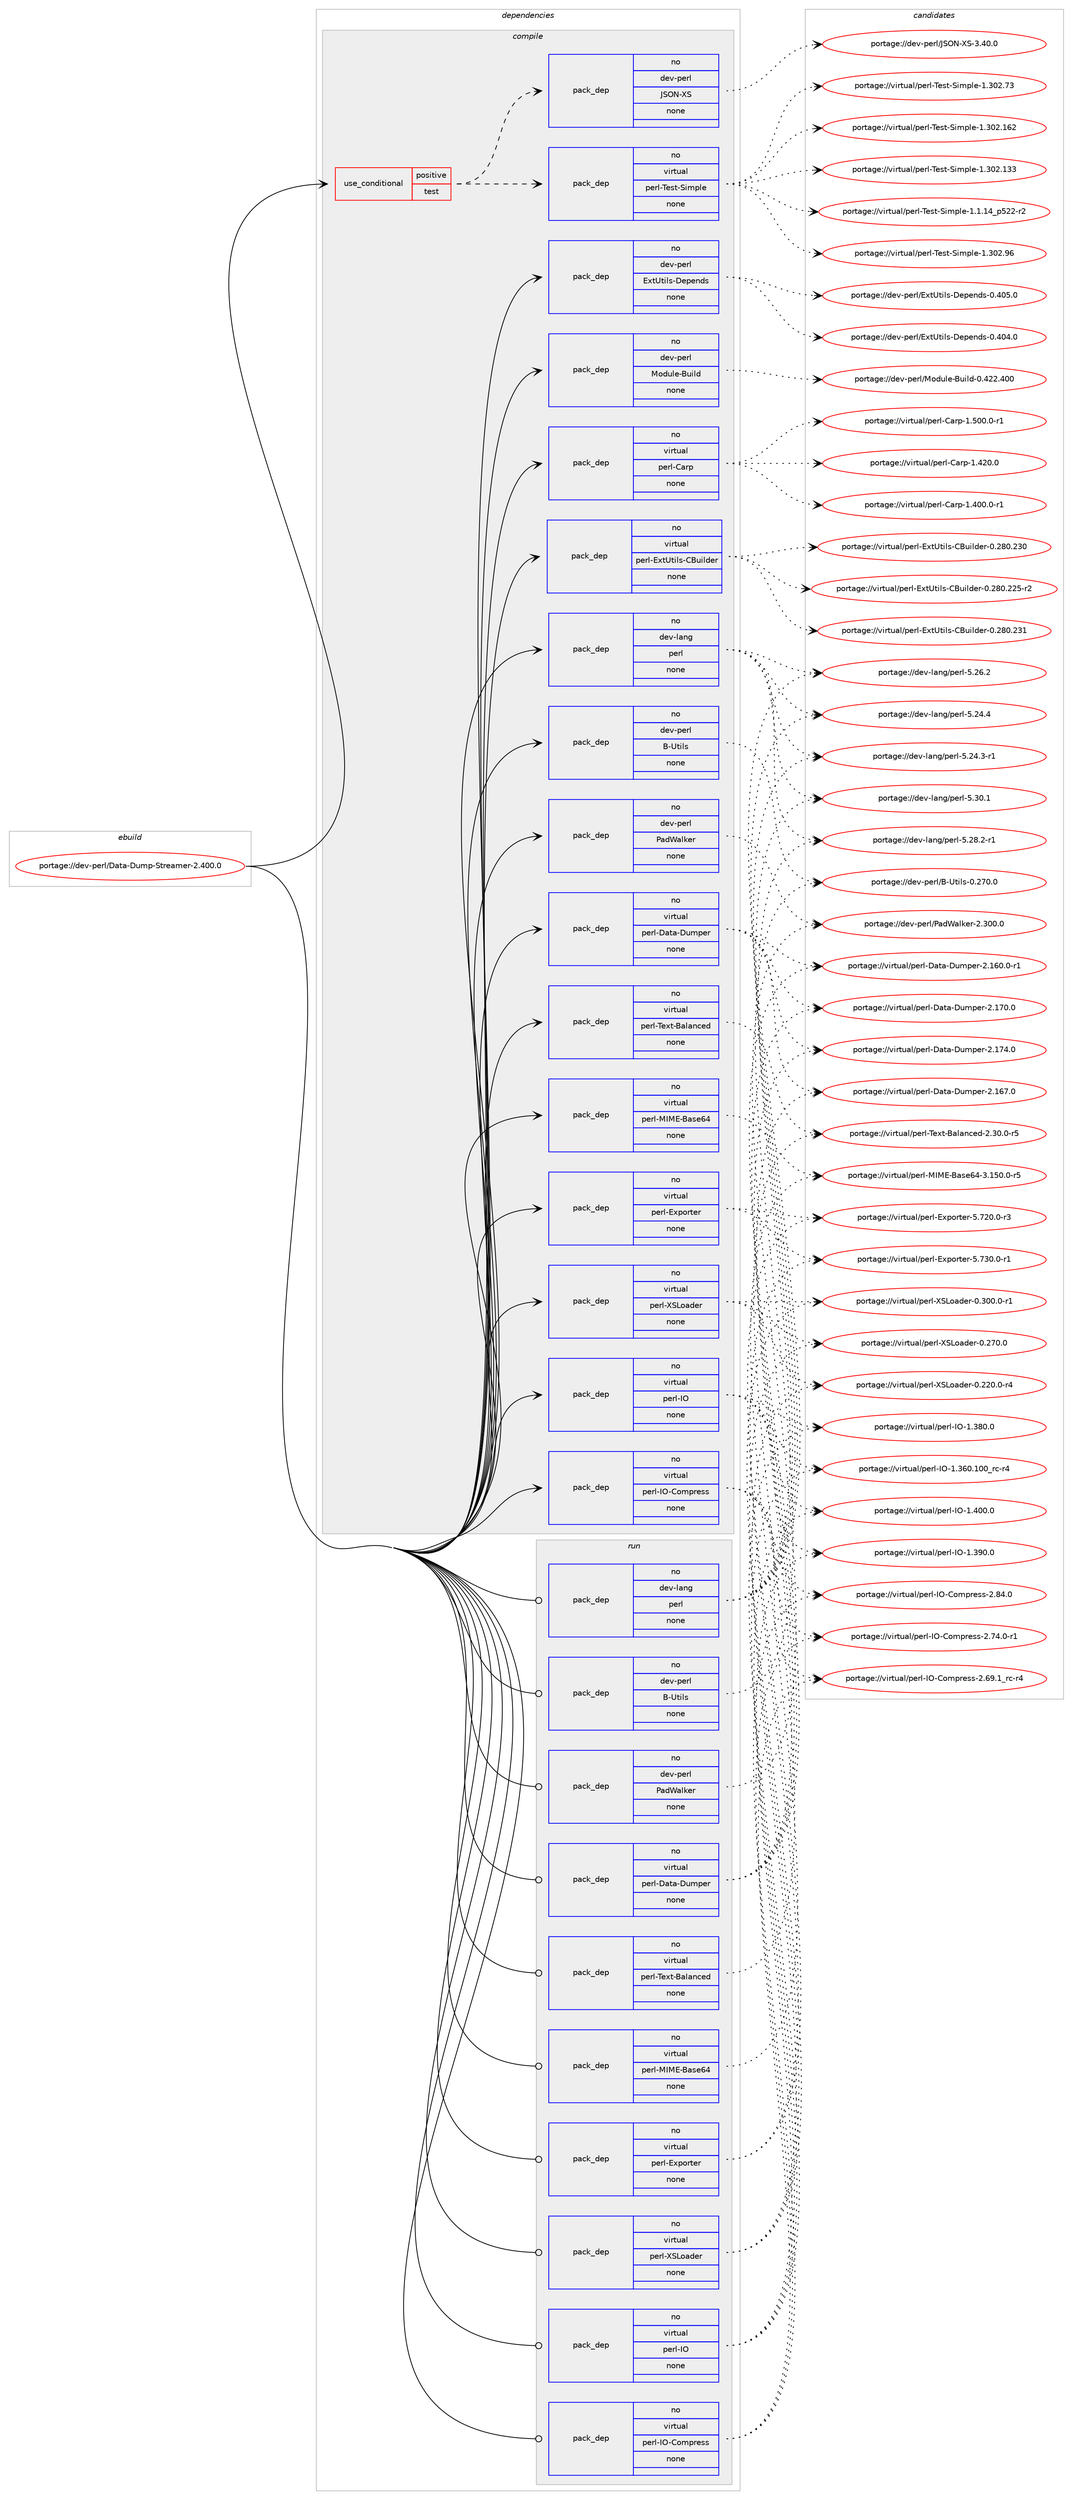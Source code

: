 digraph prolog {

# *************
# Graph options
# *************

newrank=true;
concentrate=true;
compound=true;
graph [rankdir=LR,fontname=Helvetica,fontsize=10,ranksep=1.5];#, ranksep=2.5, nodesep=0.2];
edge  [arrowhead=vee];
node  [fontname=Helvetica,fontsize=10];

# **********
# The ebuild
# **********

subgraph cluster_leftcol {
color=gray;
rank=same;
label=<<i>ebuild</i>>;
id [label="portage://dev-perl/Data-Dump-Streamer-2.400.0", color=red, width=4, href="../dev-perl/Data-Dump-Streamer-2.400.0.svg"];
}

# ****************
# The dependencies
# ****************

subgraph cluster_midcol {
color=gray;
label=<<i>dependencies</i>>;
subgraph cluster_compile {
fillcolor="#eeeeee";
style=filled;
label=<<i>compile</i>>;
subgraph cond122443 {
dependency497126 [label=<<TABLE BORDER="0" CELLBORDER="1" CELLSPACING="0" CELLPADDING="4"><TR><TD ROWSPAN="3" CELLPADDING="10">use_conditional</TD></TR><TR><TD>positive</TD></TR><TR><TD>test</TD></TR></TABLE>>, shape=none, color=red];
subgraph pack369588 {
dependency497127 [label=<<TABLE BORDER="0" CELLBORDER="1" CELLSPACING="0" CELLPADDING="4" WIDTH="220"><TR><TD ROWSPAN="6" CELLPADDING="30">pack_dep</TD></TR><TR><TD WIDTH="110">no</TD></TR><TR><TD>virtual</TD></TR><TR><TD>perl-Test-Simple</TD></TR><TR><TD>none</TD></TR><TR><TD></TD></TR></TABLE>>, shape=none, color=blue];
}
dependency497126:e -> dependency497127:w [weight=20,style="dashed",arrowhead="vee"];
subgraph pack369589 {
dependency497128 [label=<<TABLE BORDER="0" CELLBORDER="1" CELLSPACING="0" CELLPADDING="4" WIDTH="220"><TR><TD ROWSPAN="6" CELLPADDING="30">pack_dep</TD></TR><TR><TD WIDTH="110">no</TD></TR><TR><TD>dev-perl</TD></TR><TR><TD>JSON-XS</TD></TR><TR><TD>none</TD></TR><TR><TD></TD></TR></TABLE>>, shape=none, color=blue];
}
dependency497126:e -> dependency497128:w [weight=20,style="dashed",arrowhead="vee"];
}
id:e -> dependency497126:w [weight=20,style="solid",arrowhead="vee"];
subgraph pack369590 {
dependency497129 [label=<<TABLE BORDER="0" CELLBORDER="1" CELLSPACING="0" CELLPADDING="4" WIDTH="220"><TR><TD ROWSPAN="6" CELLPADDING="30">pack_dep</TD></TR><TR><TD WIDTH="110">no</TD></TR><TR><TD>dev-lang</TD></TR><TR><TD>perl</TD></TR><TR><TD>none</TD></TR><TR><TD></TD></TR></TABLE>>, shape=none, color=blue];
}
id:e -> dependency497129:w [weight=20,style="solid",arrowhead="vee"];
subgraph pack369591 {
dependency497130 [label=<<TABLE BORDER="0" CELLBORDER="1" CELLSPACING="0" CELLPADDING="4" WIDTH="220"><TR><TD ROWSPAN="6" CELLPADDING="30">pack_dep</TD></TR><TR><TD WIDTH="110">no</TD></TR><TR><TD>dev-perl</TD></TR><TR><TD>B-Utils</TD></TR><TR><TD>none</TD></TR><TR><TD></TD></TR></TABLE>>, shape=none, color=blue];
}
id:e -> dependency497130:w [weight=20,style="solid",arrowhead="vee"];
subgraph pack369592 {
dependency497131 [label=<<TABLE BORDER="0" CELLBORDER="1" CELLSPACING="0" CELLPADDING="4" WIDTH="220"><TR><TD ROWSPAN="6" CELLPADDING="30">pack_dep</TD></TR><TR><TD WIDTH="110">no</TD></TR><TR><TD>dev-perl</TD></TR><TR><TD>ExtUtils-Depends</TD></TR><TR><TD>none</TD></TR><TR><TD></TD></TR></TABLE>>, shape=none, color=blue];
}
id:e -> dependency497131:w [weight=20,style="solid",arrowhead="vee"];
subgraph pack369593 {
dependency497132 [label=<<TABLE BORDER="0" CELLBORDER="1" CELLSPACING="0" CELLPADDING="4" WIDTH="220"><TR><TD ROWSPAN="6" CELLPADDING="30">pack_dep</TD></TR><TR><TD WIDTH="110">no</TD></TR><TR><TD>dev-perl</TD></TR><TR><TD>Module-Build</TD></TR><TR><TD>none</TD></TR><TR><TD></TD></TR></TABLE>>, shape=none, color=blue];
}
id:e -> dependency497132:w [weight=20,style="solid",arrowhead="vee"];
subgraph pack369594 {
dependency497133 [label=<<TABLE BORDER="0" CELLBORDER="1" CELLSPACING="0" CELLPADDING="4" WIDTH="220"><TR><TD ROWSPAN="6" CELLPADDING="30">pack_dep</TD></TR><TR><TD WIDTH="110">no</TD></TR><TR><TD>dev-perl</TD></TR><TR><TD>PadWalker</TD></TR><TR><TD>none</TD></TR><TR><TD></TD></TR></TABLE>>, shape=none, color=blue];
}
id:e -> dependency497133:w [weight=20,style="solid",arrowhead="vee"];
subgraph pack369595 {
dependency497134 [label=<<TABLE BORDER="0" CELLBORDER="1" CELLSPACING="0" CELLPADDING="4" WIDTH="220"><TR><TD ROWSPAN="6" CELLPADDING="30">pack_dep</TD></TR><TR><TD WIDTH="110">no</TD></TR><TR><TD>virtual</TD></TR><TR><TD>perl-Carp</TD></TR><TR><TD>none</TD></TR><TR><TD></TD></TR></TABLE>>, shape=none, color=blue];
}
id:e -> dependency497134:w [weight=20,style="solid",arrowhead="vee"];
subgraph pack369596 {
dependency497135 [label=<<TABLE BORDER="0" CELLBORDER="1" CELLSPACING="0" CELLPADDING="4" WIDTH="220"><TR><TD ROWSPAN="6" CELLPADDING="30">pack_dep</TD></TR><TR><TD WIDTH="110">no</TD></TR><TR><TD>virtual</TD></TR><TR><TD>perl-Data-Dumper</TD></TR><TR><TD>none</TD></TR><TR><TD></TD></TR></TABLE>>, shape=none, color=blue];
}
id:e -> dependency497135:w [weight=20,style="solid",arrowhead="vee"];
subgraph pack369597 {
dependency497136 [label=<<TABLE BORDER="0" CELLBORDER="1" CELLSPACING="0" CELLPADDING="4" WIDTH="220"><TR><TD ROWSPAN="6" CELLPADDING="30">pack_dep</TD></TR><TR><TD WIDTH="110">no</TD></TR><TR><TD>virtual</TD></TR><TR><TD>perl-Exporter</TD></TR><TR><TD>none</TD></TR><TR><TD></TD></TR></TABLE>>, shape=none, color=blue];
}
id:e -> dependency497136:w [weight=20,style="solid",arrowhead="vee"];
subgraph pack369598 {
dependency497137 [label=<<TABLE BORDER="0" CELLBORDER="1" CELLSPACING="0" CELLPADDING="4" WIDTH="220"><TR><TD ROWSPAN="6" CELLPADDING="30">pack_dep</TD></TR><TR><TD WIDTH="110">no</TD></TR><TR><TD>virtual</TD></TR><TR><TD>perl-ExtUtils-CBuilder</TD></TR><TR><TD>none</TD></TR><TR><TD></TD></TR></TABLE>>, shape=none, color=blue];
}
id:e -> dependency497137:w [weight=20,style="solid",arrowhead="vee"];
subgraph pack369599 {
dependency497138 [label=<<TABLE BORDER="0" CELLBORDER="1" CELLSPACING="0" CELLPADDING="4" WIDTH="220"><TR><TD ROWSPAN="6" CELLPADDING="30">pack_dep</TD></TR><TR><TD WIDTH="110">no</TD></TR><TR><TD>virtual</TD></TR><TR><TD>perl-IO</TD></TR><TR><TD>none</TD></TR><TR><TD></TD></TR></TABLE>>, shape=none, color=blue];
}
id:e -> dependency497138:w [weight=20,style="solid",arrowhead="vee"];
subgraph pack369600 {
dependency497139 [label=<<TABLE BORDER="0" CELLBORDER="1" CELLSPACING="0" CELLPADDING="4" WIDTH="220"><TR><TD ROWSPAN="6" CELLPADDING="30">pack_dep</TD></TR><TR><TD WIDTH="110">no</TD></TR><TR><TD>virtual</TD></TR><TR><TD>perl-IO-Compress</TD></TR><TR><TD>none</TD></TR><TR><TD></TD></TR></TABLE>>, shape=none, color=blue];
}
id:e -> dependency497139:w [weight=20,style="solid",arrowhead="vee"];
subgraph pack369601 {
dependency497140 [label=<<TABLE BORDER="0" CELLBORDER="1" CELLSPACING="0" CELLPADDING="4" WIDTH="220"><TR><TD ROWSPAN="6" CELLPADDING="30">pack_dep</TD></TR><TR><TD WIDTH="110">no</TD></TR><TR><TD>virtual</TD></TR><TR><TD>perl-MIME-Base64</TD></TR><TR><TD>none</TD></TR><TR><TD></TD></TR></TABLE>>, shape=none, color=blue];
}
id:e -> dependency497140:w [weight=20,style="solid",arrowhead="vee"];
subgraph pack369602 {
dependency497141 [label=<<TABLE BORDER="0" CELLBORDER="1" CELLSPACING="0" CELLPADDING="4" WIDTH="220"><TR><TD ROWSPAN="6" CELLPADDING="30">pack_dep</TD></TR><TR><TD WIDTH="110">no</TD></TR><TR><TD>virtual</TD></TR><TR><TD>perl-Text-Balanced</TD></TR><TR><TD>none</TD></TR><TR><TD></TD></TR></TABLE>>, shape=none, color=blue];
}
id:e -> dependency497141:w [weight=20,style="solid",arrowhead="vee"];
subgraph pack369603 {
dependency497142 [label=<<TABLE BORDER="0" CELLBORDER="1" CELLSPACING="0" CELLPADDING="4" WIDTH="220"><TR><TD ROWSPAN="6" CELLPADDING="30">pack_dep</TD></TR><TR><TD WIDTH="110">no</TD></TR><TR><TD>virtual</TD></TR><TR><TD>perl-XSLoader</TD></TR><TR><TD>none</TD></TR><TR><TD></TD></TR></TABLE>>, shape=none, color=blue];
}
id:e -> dependency497142:w [weight=20,style="solid",arrowhead="vee"];
}
subgraph cluster_compileandrun {
fillcolor="#eeeeee";
style=filled;
label=<<i>compile and run</i>>;
}
subgraph cluster_run {
fillcolor="#eeeeee";
style=filled;
label=<<i>run</i>>;
subgraph pack369604 {
dependency497143 [label=<<TABLE BORDER="0" CELLBORDER="1" CELLSPACING="0" CELLPADDING="4" WIDTH="220"><TR><TD ROWSPAN="6" CELLPADDING="30">pack_dep</TD></TR><TR><TD WIDTH="110">no</TD></TR><TR><TD>dev-lang</TD></TR><TR><TD>perl</TD></TR><TR><TD>none</TD></TR><TR><TD></TD></TR></TABLE>>, shape=none, color=blue];
}
id:e -> dependency497143:w [weight=20,style="solid",arrowhead="odot"];
subgraph pack369605 {
dependency497144 [label=<<TABLE BORDER="0" CELLBORDER="1" CELLSPACING="0" CELLPADDING="4" WIDTH="220"><TR><TD ROWSPAN="6" CELLPADDING="30">pack_dep</TD></TR><TR><TD WIDTH="110">no</TD></TR><TR><TD>dev-perl</TD></TR><TR><TD>B-Utils</TD></TR><TR><TD>none</TD></TR><TR><TD></TD></TR></TABLE>>, shape=none, color=blue];
}
id:e -> dependency497144:w [weight=20,style="solid",arrowhead="odot"];
subgraph pack369606 {
dependency497145 [label=<<TABLE BORDER="0" CELLBORDER="1" CELLSPACING="0" CELLPADDING="4" WIDTH="220"><TR><TD ROWSPAN="6" CELLPADDING="30">pack_dep</TD></TR><TR><TD WIDTH="110">no</TD></TR><TR><TD>dev-perl</TD></TR><TR><TD>PadWalker</TD></TR><TR><TD>none</TD></TR><TR><TD></TD></TR></TABLE>>, shape=none, color=blue];
}
id:e -> dependency497145:w [weight=20,style="solid",arrowhead="odot"];
subgraph pack369607 {
dependency497146 [label=<<TABLE BORDER="0" CELLBORDER="1" CELLSPACING="0" CELLPADDING="4" WIDTH="220"><TR><TD ROWSPAN="6" CELLPADDING="30">pack_dep</TD></TR><TR><TD WIDTH="110">no</TD></TR><TR><TD>virtual</TD></TR><TR><TD>perl-Data-Dumper</TD></TR><TR><TD>none</TD></TR><TR><TD></TD></TR></TABLE>>, shape=none, color=blue];
}
id:e -> dependency497146:w [weight=20,style="solid",arrowhead="odot"];
subgraph pack369608 {
dependency497147 [label=<<TABLE BORDER="0" CELLBORDER="1" CELLSPACING="0" CELLPADDING="4" WIDTH="220"><TR><TD ROWSPAN="6" CELLPADDING="30">pack_dep</TD></TR><TR><TD WIDTH="110">no</TD></TR><TR><TD>virtual</TD></TR><TR><TD>perl-Exporter</TD></TR><TR><TD>none</TD></TR><TR><TD></TD></TR></TABLE>>, shape=none, color=blue];
}
id:e -> dependency497147:w [weight=20,style="solid",arrowhead="odot"];
subgraph pack369609 {
dependency497148 [label=<<TABLE BORDER="0" CELLBORDER="1" CELLSPACING="0" CELLPADDING="4" WIDTH="220"><TR><TD ROWSPAN="6" CELLPADDING="30">pack_dep</TD></TR><TR><TD WIDTH="110">no</TD></TR><TR><TD>virtual</TD></TR><TR><TD>perl-IO</TD></TR><TR><TD>none</TD></TR><TR><TD></TD></TR></TABLE>>, shape=none, color=blue];
}
id:e -> dependency497148:w [weight=20,style="solid",arrowhead="odot"];
subgraph pack369610 {
dependency497149 [label=<<TABLE BORDER="0" CELLBORDER="1" CELLSPACING="0" CELLPADDING="4" WIDTH="220"><TR><TD ROWSPAN="6" CELLPADDING="30">pack_dep</TD></TR><TR><TD WIDTH="110">no</TD></TR><TR><TD>virtual</TD></TR><TR><TD>perl-IO-Compress</TD></TR><TR><TD>none</TD></TR><TR><TD></TD></TR></TABLE>>, shape=none, color=blue];
}
id:e -> dependency497149:w [weight=20,style="solid",arrowhead="odot"];
subgraph pack369611 {
dependency497150 [label=<<TABLE BORDER="0" CELLBORDER="1" CELLSPACING="0" CELLPADDING="4" WIDTH="220"><TR><TD ROWSPAN="6" CELLPADDING="30">pack_dep</TD></TR><TR><TD WIDTH="110">no</TD></TR><TR><TD>virtual</TD></TR><TR><TD>perl-MIME-Base64</TD></TR><TR><TD>none</TD></TR><TR><TD></TD></TR></TABLE>>, shape=none, color=blue];
}
id:e -> dependency497150:w [weight=20,style="solid",arrowhead="odot"];
subgraph pack369612 {
dependency497151 [label=<<TABLE BORDER="0" CELLBORDER="1" CELLSPACING="0" CELLPADDING="4" WIDTH="220"><TR><TD ROWSPAN="6" CELLPADDING="30">pack_dep</TD></TR><TR><TD WIDTH="110">no</TD></TR><TR><TD>virtual</TD></TR><TR><TD>perl-Text-Balanced</TD></TR><TR><TD>none</TD></TR><TR><TD></TD></TR></TABLE>>, shape=none, color=blue];
}
id:e -> dependency497151:w [weight=20,style="solid",arrowhead="odot"];
subgraph pack369613 {
dependency497152 [label=<<TABLE BORDER="0" CELLBORDER="1" CELLSPACING="0" CELLPADDING="4" WIDTH="220"><TR><TD ROWSPAN="6" CELLPADDING="30">pack_dep</TD></TR><TR><TD WIDTH="110">no</TD></TR><TR><TD>virtual</TD></TR><TR><TD>perl-XSLoader</TD></TR><TR><TD>none</TD></TR><TR><TD></TD></TR></TABLE>>, shape=none, color=blue];
}
id:e -> dependency497152:w [weight=20,style="solid",arrowhead="odot"];
}
}

# **************
# The candidates
# **************

subgraph cluster_choices {
rank=same;
color=gray;
label=<<i>candidates</i>>;

subgraph choice369588 {
color=black;
nodesep=1;
choice118105114116117971084711210111410845841011151164583105109112108101454946514850465754 [label="portage://virtual/perl-Test-Simple-1.302.96", color=red, width=4,href="../virtual/perl-Test-Simple-1.302.96.svg"];
choice118105114116117971084711210111410845841011151164583105109112108101454946514850465551 [label="portage://virtual/perl-Test-Simple-1.302.73", color=red, width=4,href="../virtual/perl-Test-Simple-1.302.73.svg"];
choice11810511411611797108471121011141084584101115116458310510911210810145494651485046495450 [label="portage://virtual/perl-Test-Simple-1.302.162", color=red, width=4,href="../virtual/perl-Test-Simple-1.302.162.svg"];
choice11810511411611797108471121011141084584101115116458310510911210810145494651485046495151 [label="portage://virtual/perl-Test-Simple-1.302.133", color=red, width=4,href="../virtual/perl-Test-Simple-1.302.133.svg"];
choice11810511411611797108471121011141084584101115116458310510911210810145494649464952951125350504511450 [label="portage://virtual/perl-Test-Simple-1.1.14_p522-r2", color=red, width=4,href="../virtual/perl-Test-Simple-1.1.14_p522-r2.svg"];
dependency497127:e -> choice118105114116117971084711210111410845841011151164583105109112108101454946514850465754:w [style=dotted,weight="100"];
dependency497127:e -> choice118105114116117971084711210111410845841011151164583105109112108101454946514850465551:w [style=dotted,weight="100"];
dependency497127:e -> choice11810511411611797108471121011141084584101115116458310510911210810145494651485046495450:w [style=dotted,weight="100"];
dependency497127:e -> choice11810511411611797108471121011141084584101115116458310510911210810145494651485046495151:w [style=dotted,weight="100"];
dependency497127:e -> choice11810511411611797108471121011141084584101115116458310510911210810145494649464952951125350504511450:w [style=dotted,weight="100"];
}
subgraph choice369589 {
color=black;
nodesep=1;
choice10010111845112101114108477483797845888345514652484648 [label="portage://dev-perl/JSON-XS-3.40.0", color=red, width=4,href="../dev-perl/JSON-XS-3.40.0.svg"];
dependency497128:e -> choice10010111845112101114108477483797845888345514652484648:w [style=dotted,weight="100"];
}
subgraph choice369590 {
color=black;
nodesep=1;
choice10010111845108971101034711210111410845534651484649 [label="portage://dev-lang/perl-5.30.1", color=red, width=4,href="../dev-lang/perl-5.30.1.svg"];
choice100101118451089711010347112101114108455346505646504511449 [label="portage://dev-lang/perl-5.28.2-r1", color=red, width=4,href="../dev-lang/perl-5.28.2-r1.svg"];
choice10010111845108971101034711210111410845534650544650 [label="portage://dev-lang/perl-5.26.2", color=red, width=4,href="../dev-lang/perl-5.26.2.svg"];
choice10010111845108971101034711210111410845534650524652 [label="portage://dev-lang/perl-5.24.4", color=red, width=4,href="../dev-lang/perl-5.24.4.svg"];
choice100101118451089711010347112101114108455346505246514511449 [label="portage://dev-lang/perl-5.24.3-r1", color=red, width=4,href="../dev-lang/perl-5.24.3-r1.svg"];
dependency497129:e -> choice10010111845108971101034711210111410845534651484649:w [style=dotted,weight="100"];
dependency497129:e -> choice100101118451089711010347112101114108455346505646504511449:w [style=dotted,weight="100"];
dependency497129:e -> choice10010111845108971101034711210111410845534650544650:w [style=dotted,weight="100"];
dependency497129:e -> choice10010111845108971101034711210111410845534650524652:w [style=dotted,weight="100"];
dependency497129:e -> choice100101118451089711010347112101114108455346505246514511449:w [style=dotted,weight="100"];
}
subgraph choice369591 {
color=black;
nodesep=1;
choice10010111845112101114108476645851161051081154548465055484648 [label="portage://dev-perl/B-Utils-0.270.0", color=red, width=4,href="../dev-perl/B-Utils-0.270.0.svg"];
dependency497130:e -> choice10010111845112101114108476645851161051081154548465055484648:w [style=dotted,weight="100"];
}
subgraph choice369592 {
color=black;
nodesep=1;
choice1001011184511210111410847691201168511610510811545681011121011101001154548465248534648 [label="portage://dev-perl/ExtUtils-Depends-0.405.0", color=red, width=4,href="../dev-perl/ExtUtils-Depends-0.405.0.svg"];
choice1001011184511210111410847691201168511610510811545681011121011101001154548465248524648 [label="portage://dev-perl/ExtUtils-Depends-0.404.0", color=red, width=4,href="../dev-perl/ExtUtils-Depends-0.404.0.svg"];
dependency497131:e -> choice1001011184511210111410847691201168511610510811545681011121011101001154548465248534648:w [style=dotted,weight="100"];
dependency497131:e -> choice1001011184511210111410847691201168511610510811545681011121011101001154548465248524648:w [style=dotted,weight="100"];
}
subgraph choice369593 {
color=black;
nodesep=1;
choice100101118451121011141084777111100117108101456611710510810045484652505046524848 [label="portage://dev-perl/Module-Build-0.422.400", color=red, width=4,href="../dev-perl/Module-Build-0.422.400.svg"];
dependency497132:e -> choice100101118451121011141084777111100117108101456611710510810045484652505046524848:w [style=dotted,weight="100"];
}
subgraph choice369594 {
color=black;
nodesep=1;
choice1001011184511210111410847809710087971081071011144550465148484648 [label="portage://dev-perl/PadWalker-2.300.0", color=red, width=4,href="../dev-perl/PadWalker-2.300.0.svg"];
dependency497133:e -> choice1001011184511210111410847809710087971081071011144550465148484648:w [style=dotted,weight="100"];
}
subgraph choice369595 {
color=black;
nodesep=1;
choice118105114116117971084711210111410845679711411245494653484846484511449 [label="portage://virtual/perl-Carp-1.500.0-r1", color=red, width=4,href="../virtual/perl-Carp-1.500.0-r1.svg"];
choice11810511411611797108471121011141084567971141124549465250484648 [label="portage://virtual/perl-Carp-1.420.0", color=red, width=4,href="../virtual/perl-Carp-1.420.0.svg"];
choice118105114116117971084711210111410845679711411245494652484846484511449 [label="portage://virtual/perl-Carp-1.400.0-r1", color=red, width=4,href="../virtual/perl-Carp-1.400.0-r1.svg"];
dependency497134:e -> choice118105114116117971084711210111410845679711411245494653484846484511449:w [style=dotted,weight="100"];
dependency497134:e -> choice11810511411611797108471121011141084567971141124549465250484648:w [style=dotted,weight="100"];
dependency497134:e -> choice118105114116117971084711210111410845679711411245494652484846484511449:w [style=dotted,weight="100"];
}
subgraph choice369596 {
color=black;
nodesep=1;
choice11810511411611797108471121011141084568971169745681171091121011144550464955524648 [label="portage://virtual/perl-Data-Dumper-2.174.0", color=red, width=4,href="../virtual/perl-Data-Dumper-2.174.0.svg"];
choice11810511411611797108471121011141084568971169745681171091121011144550464955484648 [label="portage://virtual/perl-Data-Dumper-2.170.0", color=red, width=4,href="../virtual/perl-Data-Dumper-2.170.0.svg"];
choice11810511411611797108471121011141084568971169745681171091121011144550464954554648 [label="portage://virtual/perl-Data-Dumper-2.167.0", color=red, width=4,href="../virtual/perl-Data-Dumper-2.167.0.svg"];
choice118105114116117971084711210111410845689711697456811710911210111445504649544846484511449 [label="portage://virtual/perl-Data-Dumper-2.160.0-r1", color=red, width=4,href="../virtual/perl-Data-Dumper-2.160.0-r1.svg"];
dependency497135:e -> choice11810511411611797108471121011141084568971169745681171091121011144550464955524648:w [style=dotted,weight="100"];
dependency497135:e -> choice11810511411611797108471121011141084568971169745681171091121011144550464955484648:w [style=dotted,weight="100"];
dependency497135:e -> choice11810511411611797108471121011141084568971169745681171091121011144550464954554648:w [style=dotted,weight="100"];
dependency497135:e -> choice118105114116117971084711210111410845689711697456811710911210111445504649544846484511449:w [style=dotted,weight="100"];
}
subgraph choice369597 {
color=black;
nodesep=1;
choice1181051141161179710847112101114108456912011211111411610111445534655514846484511449 [label="portage://virtual/perl-Exporter-5.730.0-r1", color=red, width=4,href="../virtual/perl-Exporter-5.730.0-r1.svg"];
choice1181051141161179710847112101114108456912011211111411610111445534655504846484511451 [label="portage://virtual/perl-Exporter-5.720.0-r3", color=red, width=4,href="../virtual/perl-Exporter-5.720.0-r3.svg"];
dependency497136:e -> choice1181051141161179710847112101114108456912011211111411610111445534655514846484511449:w [style=dotted,weight="100"];
dependency497136:e -> choice1181051141161179710847112101114108456912011211111411610111445534655504846484511451:w [style=dotted,weight="100"];
}
subgraph choice369598 {
color=black;
nodesep=1;
choice118105114116117971084711210111410845691201168511610510811545676611710510810010111445484650564846505149 [label="portage://virtual/perl-ExtUtils-CBuilder-0.280.231", color=red, width=4,href="../virtual/perl-ExtUtils-CBuilder-0.280.231.svg"];
choice118105114116117971084711210111410845691201168511610510811545676611710510810010111445484650564846505148 [label="portage://virtual/perl-ExtUtils-CBuilder-0.280.230", color=red, width=4,href="../virtual/perl-ExtUtils-CBuilder-0.280.230.svg"];
choice1181051141161179710847112101114108456912011685116105108115456766117105108100101114454846505648465050534511450 [label="portage://virtual/perl-ExtUtils-CBuilder-0.280.225-r2", color=red, width=4,href="../virtual/perl-ExtUtils-CBuilder-0.280.225-r2.svg"];
dependency497137:e -> choice118105114116117971084711210111410845691201168511610510811545676611710510810010111445484650564846505149:w [style=dotted,weight="100"];
dependency497137:e -> choice118105114116117971084711210111410845691201168511610510811545676611710510810010111445484650564846505148:w [style=dotted,weight="100"];
dependency497137:e -> choice1181051141161179710847112101114108456912011685116105108115456766117105108100101114454846505648465050534511450:w [style=dotted,weight="100"];
}
subgraph choice369599 {
color=black;
nodesep=1;
choice11810511411611797108471121011141084573794549465248484648 [label="portage://virtual/perl-IO-1.400.0", color=red, width=4,href="../virtual/perl-IO-1.400.0.svg"];
choice11810511411611797108471121011141084573794549465157484648 [label="portage://virtual/perl-IO-1.390.0", color=red, width=4,href="../virtual/perl-IO-1.390.0.svg"];
choice11810511411611797108471121011141084573794549465156484648 [label="portage://virtual/perl-IO-1.380.0", color=red, width=4,href="../virtual/perl-IO-1.380.0.svg"];
choice11810511411611797108471121011141084573794549465154484649484895114994511452 [label="portage://virtual/perl-IO-1.360.100_rc-r4", color=red, width=4,href="../virtual/perl-IO-1.360.100_rc-r4.svg"];
dependency497138:e -> choice11810511411611797108471121011141084573794549465248484648:w [style=dotted,weight="100"];
dependency497138:e -> choice11810511411611797108471121011141084573794549465157484648:w [style=dotted,weight="100"];
dependency497138:e -> choice11810511411611797108471121011141084573794549465156484648:w [style=dotted,weight="100"];
dependency497138:e -> choice11810511411611797108471121011141084573794549465154484649484895114994511452:w [style=dotted,weight="100"];
}
subgraph choice369600 {
color=black;
nodesep=1;
choice1181051141161179710847112101114108457379456711110911211410111511545504656524648 [label="portage://virtual/perl-IO-Compress-2.84.0", color=red, width=4,href="../virtual/perl-IO-Compress-2.84.0.svg"];
choice11810511411611797108471121011141084573794567111109112114101115115455046555246484511449 [label="portage://virtual/perl-IO-Compress-2.74.0-r1", color=red, width=4,href="../virtual/perl-IO-Compress-2.74.0-r1.svg"];
choice118105114116117971084711210111410845737945671111091121141011151154550465457464995114994511452 [label="portage://virtual/perl-IO-Compress-2.69.1_rc-r4", color=red, width=4,href="../virtual/perl-IO-Compress-2.69.1_rc-r4.svg"];
dependency497139:e -> choice1181051141161179710847112101114108457379456711110911211410111511545504656524648:w [style=dotted,weight="100"];
dependency497139:e -> choice11810511411611797108471121011141084573794567111109112114101115115455046555246484511449:w [style=dotted,weight="100"];
dependency497139:e -> choice118105114116117971084711210111410845737945671111091121141011151154550465457464995114994511452:w [style=dotted,weight="100"];
}
subgraph choice369601 {
color=black;
nodesep=1;
choice11810511411611797108471121011141084577737769456697115101545245514649534846484511453 [label="portage://virtual/perl-MIME-Base64-3.150.0-r5", color=red, width=4,href="../virtual/perl-MIME-Base64-3.150.0-r5.svg"];
dependency497140:e -> choice11810511411611797108471121011141084577737769456697115101545245514649534846484511453:w [style=dotted,weight="100"];
}
subgraph choice369602 {
color=black;
nodesep=1;
choice118105114116117971084711210111410845841011201164566971089711099101100455046514846484511453 [label="portage://virtual/perl-Text-Balanced-2.30.0-r5", color=red, width=4,href="../virtual/perl-Text-Balanced-2.30.0-r5.svg"];
dependency497141:e -> choice118105114116117971084711210111410845841011201164566971089711099101100455046514846484511453:w [style=dotted,weight="100"];
}
subgraph choice369603 {
color=black;
nodesep=1;
choice1181051141161179710847112101114108458883761119710010111445484651484846484511449 [label="portage://virtual/perl-XSLoader-0.300.0-r1", color=red, width=4,href="../virtual/perl-XSLoader-0.300.0-r1.svg"];
choice118105114116117971084711210111410845888376111971001011144548465055484648 [label="portage://virtual/perl-XSLoader-0.270.0", color=red, width=4,href="../virtual/perl-XSLoader-0.270.0.svg"];
choice1181051141161179710847112101114108458883761119710010111445484650504846484511452 [label="portage://virtual/perl-XSLoader-0.220.0-r4", color=red, width=4,href="../virtual/perl-XSLoader-0.220.0-r4.svg"];
dependency497142:e -> choice1181051141161179710847112101114108458883761119710010111445484651484846484511449:w [style=dotted,weight="100"];
dependency497142:e -> choice118105114116117971084711210111410845888376111971001011144548465055484648:w [style=dotted,weight="100"];
dependency497142:e -> choice1181051141161179710847112101114108458883761119710010111445484650504846484511452:w [style=dotted,weight="100"];
}
subgraph choice369604 {
color=black;
nodesep=1;
choice10010111845108971101034711210111410845534651484649 [label="portage://dev-lang/perl-5.30.1", color=red, width=4,href="../dev-lang/perl-5.30.1.svg"];
choice100101118451089711010347112101114108455346505646504511449 [label="portage://dev-lang/perl-5.28.2-r1", color=red, width=4,href="../dev-lang/perl-5.28.2-r1.svg"];
choice10010111845108971101034711210111410845534650544650 [label="portage://dev-lang/perl-5.26.2", color=red, width=4,href="../dev-lang/perl-5.26.2.svg"];
choice10010111845108971101034711210111410845534650524652 [label="portage://dev-lang/perl-5.24.4", color=red, width=4,href="../dev-lang/perl-5.24.4.svg"];
choice100101118451089711010347112101114108455346505246514511449 [label="portage://dev-lang/perl-5.24.3-r1", color=red, width=4,href="../dev-lang/perl-5.24.3-r1.svg"];
dependency497143:e -> choice10010111845108971101034711210111410845534651484649:w [style=dotted,weight="100"];
dependency497143:e -> choice100101118451089711010347112101114108455346505646504511449:w [style=dotted,weight="100"];
dependency497143:e -> choice10010111845108971101034711210111410845534650544650:w [style=dotted,weight="100"];
dependency497143:e -> choice10010111845108971101034711210111410845534650524652:w [style=dotted,weight="100"];
dependency497143:e -> choice100101118451089711010347112101114108455346505246514511449:w [style=dotted,weight="100"];
}
subgraph choice369605 {
color=black;
nodesep=1;
choice10010111845112101114108476645851161051081154548465055484648 [label="portage://dev-perl/B-Utils-0.270.0", color=red, width=4,href="../dev-perl/B-Utils-0.270.0.svg"];
dependency497144:e -> choice10010111845112101114108476645851161051081154548465055484648:w [style=dotted,weight="100"];
}
subgraph choice369606 {
color=black;
nodesep=1;
choice1001011184511210111410847809710087971081071011144550465148484648 [label="portage://dev-perl/PadWalker-2.300.0", color=red, width=4,href="../dev-perl/PadWalker-2.300.0.svg"];
dependency497145:e -> choice1001011184511210111410847809710087971081071011144550465148484648:w [style=dotted,weight="100"];
}
subgraph choice369607 {
color=black;
nodesep=1;
choice11810511411611797108471121011141084568971169745681171091121011144550464955524648 [label="portage://virtual/perl-Data-Dumper-2.174.0", color=red, width=4,href="../virtual/perl-Data-Dumper-2.174.0.svg"];
choice11810511411611797108471121011141084568971169745681171091121011144550464955484648 [label="portage://virtual/perl-Data-Dumper-2.170.0", color=red, width=4,href="../virtual/perl-Data-Dumper-2.170.0.svg"];
choice11810511411611797108471121011141084568971169745681171091121011144550464954554648 [label="portage://virtual/perl-Data-Dumper-2.167.0", color=red, width=4,href="../virtual/perl-Data-Dumper-2.167.0.svg"];
choice118105114116117971084711210111410845689711697456811710911210111445504649544846484511449 [label="portage://virtual/perl-Data-Dumper-2.160.0-r1", color=red, width=4,href="../virtual/perl-Data-Dumper-2.160.0-r1.svg"];
dependency497146:e -> choice11810511411611797108471121011141084568971169745681171091121011144550464955524648:w [style=dotted,weight="100"];
dependency497146:e -> choice11810511411611797108471121011141084568971169745681171091121011144550464955484648:w [style=dotted,weight="100"];
dependency497146:e -> choice11810511411611797108471121011141084568971169745681171091121011144550464954554648:w [style=dotted,weight="100"];
dependency497146:e -> choice118105114116117971084711210111410845689711697456811710911210111445504649544846484511449:w [style=dotted,weight="100"];
}
subgraph choice369608 {
color=black;
nodesep=1;
choice1181051141161179710847112101114108456912011211111411610111445534655514846484511449 [label="portage://virtual/perl-Exporter-5.730.0-r1", color=red, width=4,href="../virtual/perl-Exporter-5.730.0-r1.svg"];
choice1181051141161179710847112101114108456912011211111411610111445534655504846484511451 [label="portage://virtual/perl-Exporter-5.720.0-r3", color=red, width=4,href="../virtual/perl-Exporter-5.720.0-r3.svg"];
dependency497147:e -> choice1181051141161179710847112101114108456912011211111411610111445534655514846484511449:w [style=dotted,weight="100"];
dependency497147:e -> choice1181051141161179710847112101114108456912011211111411610111445534655504846484511451:w [style=dotted,weight="100"];
}
subgraph choice369609 {
color=black;
nodesep=1;
choice11810511411611797108471121011141084573794549465248484648 [label="portage://virtual/perl-IO-1.400.0", color=red, width=4,href="../virtual/perl-IO-1.400.0.svg"];
choice11810511411611797108471121011141084573794549465157484648 [label="portage://virtual/perl-IO-1.390.0", color=red, width=4,href="../virtual/perl-IO-1.390.0.svg"];
choice11810511411611797108471121011141084573794549465156484648 [label="portage://virtual/perl-IO-1.380.0", color=red, width=4,href="../virtual/perl-IO-1.380.0.svg"];
choice11810511411611797108471121011141084573794549465154484649484895114994511452 [label="portage://virtual/perl-IO-1.360.100_rc-r4", color=red, width=4,href="../virtual/perl-IO-1.360.100_rc-r4.svg"];
dependency497148:e -> choice11810511411611797108471121011141084573794549465248484648:w [style=dotted,weight="100"];
dependency497148:e -> choice11810511411611797108471121011141084573794549465157484648:w [style=dotted,weight="100"];
dependency497148:e -> choice11810511411611797108471121011141084573794549465156484648:w [style=dotted,weight="100"];
dependency497148:e -> choice11810511411611797108471121011141084573794549465154484649484895114994511452:w [style=dotted,weight="100"];
}
subgraph choice369610 {
color=black;
nodesep=1;
choice1181051141161179710847112101114108457379456711110911211410111511545504656524648 [label="portage://virtual/perl-IO-Compress-2.84.0", color=red, width=4,href="../virtual/perl-IO-Compress-2.84.0.svg"];
choice11810511411611797108471121011141084573794567111109112114101115115455046555246484511449 [label="portage://virtual/perl-IO-Compress-2.74.0-r1", color=red, width=4,href="../virtual/perl-IO-Compress-2.74.0-r1.svg"];
choice118105114116117971084711210111410845737945671111091121141011151154550465457464995114994511452 [label="portage://virtual/perl-IO-Compress-2.69.1_rc-r4", color=red, width=4,href="../virtual/perl-IO-Compress-2.69.1_rc-r4.svg"];
dependency497149:e -> choice1181051141161179710847112101114108457379456711110911211410111511545504656524648:w [style=dotted,weight="100"];
dependency497149:e -> choice11810511411611797108471121011141084573794567111109112114101115115455046555246484511449:w [style=dotted,weight="100"];
dependency497149:e -> choice118105114116117971084711210111410845737945671111091121141011151154550465457464995114994511452:w [style=dotted,weight="100"];
}
subgraph choice369611 {
color=black;
nodesep=1;
choice11810511411611797108471121011141084577737769456697115101545245514649534846484511453 [label="portage://virtual/perl-MIME-Base64-3.150.0-r5", color=red, width=4,href="../virtual/perl-MIME-Base64-3.150.0-r5.svg"];
dependency497150:e -> choice11810511411611797108471121011141084577737769456697115101545245514649534846484511453:w [style=dotted,weight="100"];
}
subgraph choice369612 {
color=black;
nodesep=1;
choice118105114116117971084711210111410845841011201164566971089711099101100455046514846484511453 [label="portage://virtual/perl-Text-Balanced-2.30.0-r5", color=red, width=4,href="../virtual/perl-Text-Balanced-2.30.0-r5.svg"];
dependency497151:e -> choice118105114116117971084711210111410845841011201164566971089711099101100455046514846484511453:w [style=dotted,weight="100"];
}
subgraph choice369613 {
color=black;
nodesep=1;
choice1181051141161179710847112101114108458883761119710010111445484651484846484511449 [label="portage://virtual/perl-XSLoader-0.300.0-r1", color=red, width=4,href="../virtual/perl-XSLoader-0.300.0-r1.svg"];
choice118105114116117971084711210111410845888376111971001011144548465055484648 [label="portage://virtual/perl-XSLoader-0.270.0", color=red, width=4,href="../virtual/perl-XSLoader-0.270.0.svg"];
choice1181051141161179710847112101114108458883761119710010111445484650504846484511452 [label="portage://virtual/perl-XSLoader-0.220.0-r4", color=red, width=4,href="../virtual/perl-XSLoader-0.220.0-r4.svg"];
dependency497152:e -> choice1181051141161179710847112101114108458883761119710010111445484651484846484511449:w [style=dotted,weight="100"];
dependency497152:e -> choice118105114116117971084711210111410845888376111971001011144548465055484648:w [style=dotted,weight="100"];
dependency497152:e -> choice1181051141161179710847112101114108458883761119710010111445484650504846484511452:w [style=dotted,weight="100"];
}
}

}
